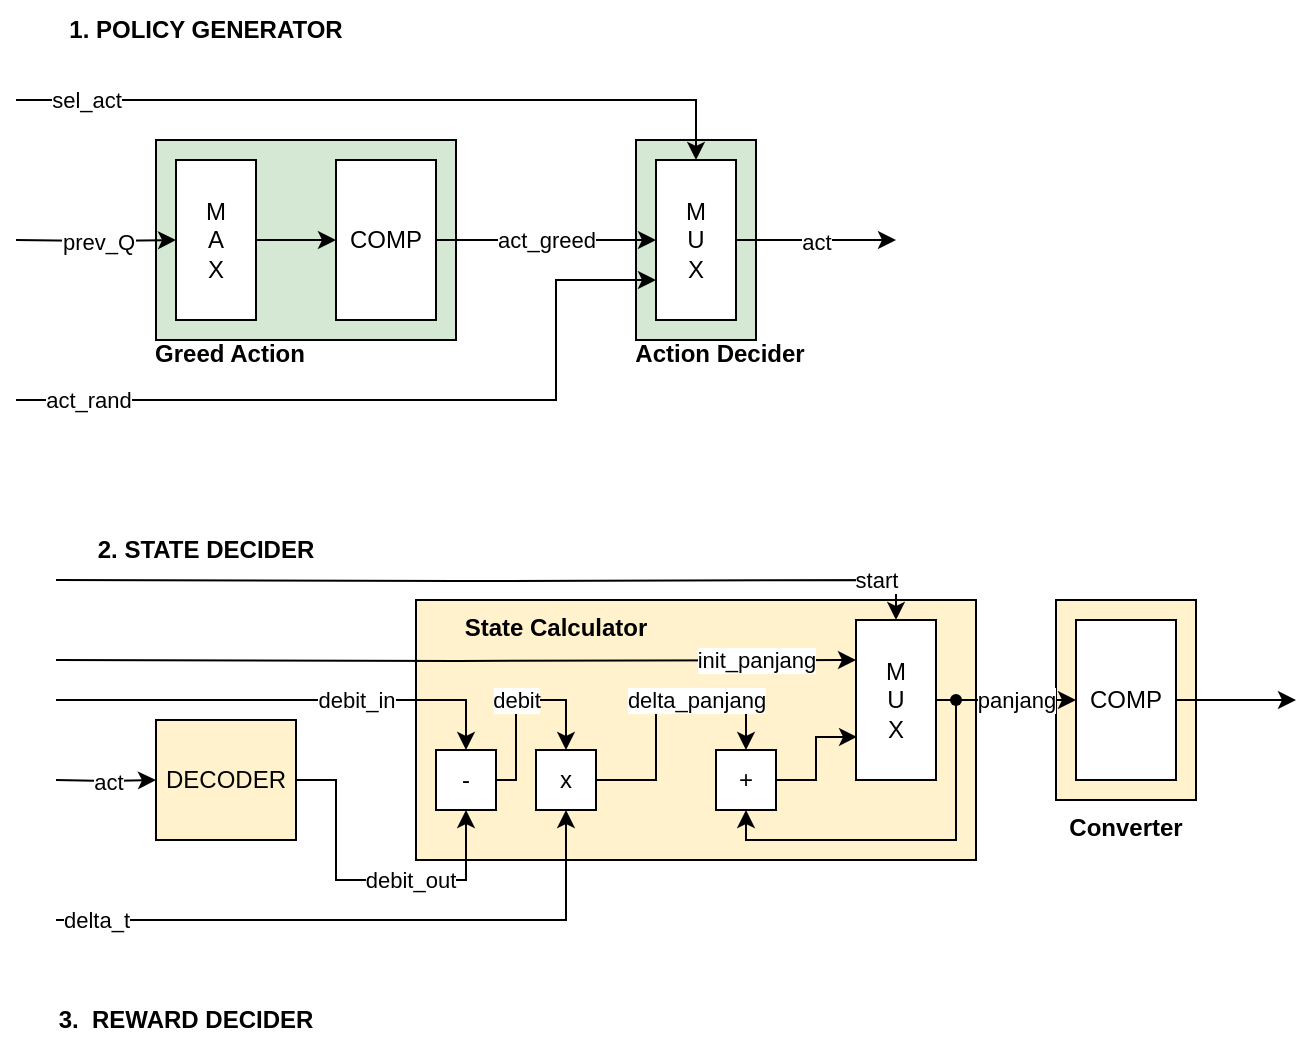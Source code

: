<mxfile version="16.4.7" type="github">
  <diagram id="ibiOQKyL-mADjhCVZYJ8" name="Sub-System">
    <mxGraphModel dx="1217" dy="521" grid="1" gridSize="10" guides="1" tooltips="1" connect="1" arrows="1" fold="1" page="1" pageScale="1" pageWidth="850" pageHeight="1100" math="0" shadow="0">
      <root>
        <mxCell id="0" />
        <mxCell id="1" parent="0" />
        <mxCell id="8Y_S_hFf_7bJ75hY1ZtG-90" value="" style="rounded=0;whiteSpace=wrap;html=1;fillColor=#FFF2CC;" vertex="1" parent="1">
          <mxGeometry x="540" y="340" width="70" height="100" as="geometry" />
        </mxCell>
        <mxCell id="8Y_S_hFf_7bJ75hY1ZtG-87" value="" style="rounded=0;whiteSpace=wrap;html=1;fillColor=#FFF2CC;" vertex="1" parent="1">
          <mxGeometry x="220" y="340" width="280" height="130" as="geometry" />
        </mxCell>
        <mxCell id="8Y_S_hFf_7bJ75hY1ZtG-8" value="" style="rounded=0;whiteSpace=wrap;html=1;fillColor=#D5E8D4;" vertex="1" parent="1">
          <mxGeometry x="330" y="110" width="60" height="100" as="geometry" />
        </mxCell>
        <mxCell id="8Y_S_hFf_7bJ75hY1ZtG-7" value="" style="rounded=0;whiteSpace=wrap;html=1;fillColor=#D5E8D4;" vertex="1" parent="1">
          <mxGeometry x="90" y="110" width="150" height="100" as="geometry" />
        </mxCell>
        <mxCell id="8Y_S_hFf_7bJ75hY1ZtG-1" value="1. POLICY GENERATOR" style="text;html=1;strokeColor=none;fillColor=none;align=center;verticalAlign=middle;whiteSpace=wrap;rounded=0;fontStyle=1" vertex="1" parent="1">
          <mxGeometry x="40" y="40" width="150" height="30" as="geometry" />
        </mxCell>
        <mxCell id="8Y_S_hFf_7bJ75hY1ZtG-5" value="" style="edgeStyle=orthogonalEdgeStyle;rounded=0;orthogonalLoop=1;jettySize=auto;html=1;" edge="1" parent="1" source="8Y_S_hFf_7bJ75hY1ZtG-2" target="8Y_S_hFf_7bJ75hY1ZtG-3">
          <mxGeometry relative="1" as="geometry" />
        </mxCell>
        <mxCell id="8Y_S_hFf_7bJ75hY1ZtG-2" value="M&lt;br&gt;A&lt;br&gt;X" style="rounded=0;whiteSpace=wrap;html=1;" vertex="1" parent="1">
          <mxGeometry x="100" y="120" width="40" height="80" as="geometry" />
        </mxCell>
        <mxCell id="8Y_S_hFf_7bJ75hY1ZtG-6" value="act_greed" style="edgeStyle=orthogonalEdgeStyle;rounded=0;orthogonalLoop=1;jettySize=auto;html=1;" edge="1" parent="1" source="8Y_S_hFf_7bJ75hY1ZtG-3" target="8Y_S_hFf_7bJ75hY1ZtG-4">
          <mxGeometry relative="1" as="geometry" />
        </mxCell>
        <mxCell id="8Y_S_hFf_7bJ75hY1ZtG-3" value="COMP" style="rounded=0;whiteSpace=wrap;html=1;" vertex="1" parent="1">
          <mxGeometry x="180" y="120" width="50" height="80" as="geometry" />
        </mxCell>
        <mxCell id="8Y_S_hFf_7bJ75hY1ZtG-14" value="act" style="edgeStyle=orthogonalEdgeStyle;rounded=0;orthogonalLoop=1;jettySize=auto;html=1;" edge="1" parent="1" source="8Y_S_hFf_7bJ75hY1ZtG-4">
          <mxGeometry relative="1" as="geometry">
            <mxPoint x="460" y="160" as="targetPoint" />
          </mxGeometry>
        </mxCell>
        <mxCell id="8Y_S_hFf_7bJ75hY1ZtG-4" value="M&lt;br&gt;U&lt;br&gt;X" style="rounded=0;whiteSpace=wrap;html=1;" vertex="1" parent="1">
          <mxGeometry x="340" y="120" width="40" height="80" as="geometry" />
        </mxCell>
        <mxCell id="8Y_S_hFf_7bJ75hY1ZtG-11" value="prev_Q" style="edgeStyle=orthogonalEdgeStyle;rounded=0;orthogonalLoop=1;jettySize=auto;html=1;entryX=0;entryY=0.5;entryDx=0;entryDy=0;" edge="1" parent="1" target="8Y_S_hFf_7bJ75hY1ZtG-2">
          <mxGeometry relative="1" as="geometry">
            <mxPoint x="20" y="160" as="sourcePoint" />
          </mxGeometry>
        </mxCell>
        <mxCell id="8Y_S_hFf_7bJ75hY1ZtG-15" value="&lt;b&gt;Greed Action&lt;/b&gt;" style="text;html=1;strokeColor=none;fillColor=none;align=center;verticalAlign=middle;whiteSpace=wrap;rounded=0;" vertex="1" parent="1">
          <mxGeometry x="87" y="204" width="80" height="26" as="geometry" />
        </mxCell>
        <mxCell id="8Y_S_hFf_7bJ75hY1ZtG-16" value="&lt;b&gt;Action Decider&lt;/b&gt;" style="text;html=1;strokeColor=none;fillColor=none;align=center;verticalAlign=middle;whiteSpace=wrap;rounded=0;" vertex="1" parent="1">
          <mxGeometry x="322" y="203" width="100" height="27" as="geometry" />
        </mxCell>
        <mxCell id="8Y_S_hFf_7bJ75hY1ZtG-18" value="sel_act" style="edgeStyle=orthogonalEdgeStyle;rounded=0;orthogonalLoop=1;jettySize=auto;html=1;entryX=0.5;entryY=0;entryDx=0;entryDy=0;" edge="1" parent="1" target="8Y_S_hFf_7bJ75hY1ZtG-4">
          <mxGeometry x="-0.81" relative="1" as="geometry">
            <mxPoint x="20" y="90" as="sourcePoint" />
            <Array as="points">
              <mxPoint x="20" y="90" />
              <mxPoint x="360" y="90" />
            </Array>
            <mxPoint as="offset" />
          </mxGeometry>
        </mxCell>
        <mxCell id="8Y_S_hFf_7bJ75hY1ZtG-20" value="act_rand" style="edgeStyle=orthogonalEdgeStyle;rounded=0;orthogonalLoop=1;jettySize=auto;html=1;entryX=0;entryY=0.75;entryDx=0;entryDy=0;" edge="1" parent="1" target="8Y_S_hFf_7bJ75hY1ZtG-4">
          <mxGeometry x="-0.814" relative="1" as="geometry">
            <mxPoint x="20" y="240" as="sourcePoint" />
            <Array as="points">
              <mxPoint x="20" y="240" />
              <mxPoint x="290" y="240" />
              <mxPoint x="290" y="180" />
            </Array>
            <mxPoint as="offset" />
          </mxGeometry>
        </mxCell>
        <mxCell id="8Y_S_hFf_7bJ75hY1ZtG-24" value="2. STATE DECIDER" style="text;html=1;strokeColor=none;fillColor=none;align=center;verticalAlign=middle;whiteSpace=wrap;rounded=0;fontStyle=1" vertex="1" parent="1">
          <mxGeometry x="40" y="300" width="150" height="30" as="geometry" />
        </mxCell>
        <mxCell id="8Y_S_hFf_7bJ75hY1ZtG-39" value="debit_out" style="edgeStyle=orthogonalEdgeStyle;rounded=0;orthogonalLoop=1;jettySize=auto;html=1;entryX=0.5;entryY=1;entryDx=0;entryDy=0;" edge="1" parent="1" source="8Y_S_hFf_7bJ75hY1ZtG-36" target="8Y_S_hFf_7bJ75hY1ZtG-38">
          <mxGeometry x="0.25" relative="1" as="geometry">
            <Array as="points">
              <mxPoint x="180" y="430" />
              <mxPoint x="180" y="480" />
              <mxPoint x="245" y="480" />
            </Array>
            <mxPoint as="offset" />
          </mxGeometry>
        </mxCell>
        <mxCell id="8Y_S_hFf_7bJ75hY1ZtG-36" value="DECODER" style="rounded=0;whiteSpace=wrap;html=1;fillColor=#FFF2CC;" vertex="1" parent="1">
          <mxGeometry x="90" y="400" width="70" height="60" as="geometry" />
        </mxCell>
        <mxCell id="8Y_S_hFf_7bJ75hY1ZtG-54" value="delta_panjang" style="edgeStyle=orthogonalEdgeStyle;rounded=0;orthogonalLoop=1;jettySize=auto;html=1;entryX=0.5;entryY=0;entryDx=0;entryDy=0;" edge="1" parent="1" source="8Y_S_hFf_7bJ75hY1ZtG-37" target="8Y_S_hFf_7bJ75hY1ZtG-53">
          <mxGeometry x="0.286" relative="1" as="geometry">
            <Array as="points">
              <mxPoint x="340" y="430" />
              <mxPoint x="340" y="390" />
              <mxPoint x="385" y="390" />
            </Array>
            <mxPoint as="offset" />
          </mxGeometry>
        </mxCell>
        <mxCell id="8Y_S_hFf_7bJ75hY1ZtG-37" value="x" style="rounded=0;whiteSpace=wrap;html=1;fillColor=#FFFFFF;" vertex="1" parent="1">
          <mxGeometry x="280" y="415" width="30" height="30" as="geometry" />
        </mxCell>
        <mxCell id="8Y_S_hFf_7bJ75hY1ZtG-42" value="debit" style="edgeStyle=orthogonalEdgeStyle;rounded=0;orthogonalLoop=1;jettySize=auto;html=1;" edge="1" parent="1" source="8Y_S_hFf_7bJ75hY1ZtG-38" target="8Y_S_hFf_7bJ75hY1ZtG-37">
          <mxGeometry relative="1" as="geometry">
            <Array as="points">
              <mxPoint x="270" y="430" />
              <mxPoint x="270" y="390" />
              <mxPoint x="295" y="390" />
            </Array>
          </mxGeometry>
        </mxCell>
        <mxCell id="8Y_S_hFf_7bJ75hY1ZtG-38" value="-" style="rounded=0;whiteSpace=wrap;html=1;fillColor=#FFFFFF;" vertex="1" parent="1">
          <mxGeometry x="230" y="415" width="30" height="30" as="geometry" />
        </mxCell>
        <mxCell id="8Y_S_hFf_7bJ75hY1ZtG-41" value="debit_in" style="edgeStyle=orthogonalEdgeStyle;rounded=0;orthogonalLoop=1;jettySize=auto;html=1;entryX=0.5;entryY=0;entryDx=0;entryDy=0;" edge="1" parent="1" target="8Y_S_hFf_7bJ75hY1ZtG-38">
          <mxGeometry x="0.304" relative="1" as="geometry">
            <mxPoint x="40" y="390" as="sourcePoint" />
            <mxPoint x="245" y="400" as="targetPoint" />
            <Array as="points">
              <mxPoint x="40" y="390" />
              <mxPoint x="245" y="390" />
            </Array>
            <mxPoint as="offset" />
          </mxGeometry>
        </mxCell>
        <mxCell id="8Y_S_hFf_7bJ75hY1ZtG-44" value="delta_t" style="edgeStyle=orthogonalEdgeStyle;rounded=0;orthogonalLoop=1;jettySize=auto;html=1;entryX=0.5;entryY=1;entryDx=0;entryDy=0;" edge="1" parent="1" target="8Y_S_hFf_7bJ75hY1ZtG-37">
          <mxGeometry x="-0.871" relative="1" as="geometry">
            <mxPoint x="40" y="500" as="sourcePoint" />
            <Array as="points">
              <mxPoint x="40" y="500" />
              <mxPoint x="295" y="500" />
            </Array>
            <mxPoint as="offset" />
          </mxGeometry>
        </mxCell>
        <mxCell id="8Y_S_hFf_7bJ75hY1ZtG-57" value="" style="edgeStyle=orthogonalEdgeStyle;rounded=0;orthogonalLoop=1;jettySize=auto;html=1;endArrow=none;html=1;rounded=0;exitX=1;exitY=0.5;exitDx=0;exitDy=0;" edge="1" parent="1" source="8Y_S_hFf_7bJ75hY1ZtG-45" target="8Y_S_hFf_7bJ75hY1ZtG-56">
          <mxGeometry x="0.429" relative="1" as="geometry">
            <mxPoint x="466" y="390.012" as="sourcePoint" />
            <mxPoint x="511" y="390" as="targetPoint" />
            <mxPoint as="offset" />
          </mxGeometry>
        </mxCell>
        <mxCell id="8Y_S_hFf_7bJ75hY1ZtG-45" value="M&lt;br&gt;U&lt;br&gt;X" style="rounded=0;whiteSpace=wrap;html=1;fillColor=#FFFFFF;" vertex="1" parent="1">
          <mxGeometry x="440" y="350" width="40" height="80" as="geometry" />
        </mxCell>
        <mxCell id="8Y_S_hFf_7bJ75hY1ZtG-48" value="init_panjang" style="edgeStyle=orthogonalEdgeStyle;rounded=0;orthogonalLoop=1;jettySize=auto;html=1;entryX=0;entryY=0.25;entryDx=0;entryDy=0;" edge="1" parent="1" target="8Y_S_hFf_7bJ75hY1ZtG-45">
          <mxGeometry x="0.75" relative="1" as="geometry">
            <mxPoint x="40" y="370" as="sourcePoint" />
            <mxPoint as="offset" />
          </mxGeometry>
        </mxCell>
        <mxCell id="8Y_S_hFf_7bJ75hY1ZtG-50" value="act" style="edgeStyle=orthogonalEdgeStyle;rounded=0;orthogonalLoop=1;jettySize=auto;html=1;" edge="1" parent="1" target="8Y_S_hFf_7bJ75hY1ZtG-36">
          <mxGeometry relative="1" as="geometry">
            <mxPoint x="40.0" y="430" as="sourcePoint" />
          </mxGeometry>
        </mxCell>
        <mxCell id="8Y_S_hFf_7bJ75hY1ZtG-52" value="start" style="edgeStyle=orthogonalEdgeStyle;rounded=0;orthogonalLoop=1;jettySize=auto;html=1;entryX=0.5;entryY=0;entryDx=0;entryDy=0;" edge="1" parent="1" target="8Y_S_hFf_7bJ75hY1ZtG-45">
          <mxGeometry x="0.864" relative="1" as="geometry">
            <mxPoint x="40" y="330" as="sourcePoint" />
            <mxPoint as="offset" />
          </mxGeometry>
        </mxCell>
        <mxCell id="8Y_S_hFf_7bJ75hY1ZtG-66" style="edgeStyle=orthogonalEdgeStyle;rounded=0;orthogonalLoop=1;jettySize=auto;html=1;entryX=0.013;entryY=0.731;entryDx=0;entryDy=0;entryPerimeter=0;" edge="1" parent="1" source="8Y_S_hFf_7bJ75hY1ZtG-53" target="8Y_S_hFf_7bJ75hY1ZtG-45">
          <mxGeometry relative="1" as="geometry">
            <Array as="points">
              <mxPoint x="420" y="430" />
              <mxPoint x="420" y="408" />
            </Array>
          </mxGeometry>
        </mxCell>
        <mxCell id="8Y_S_hFf_7bJ75hY1ZtG-53" value="+" style="rounded=0;whiteSpace=wrap;html=1;fillColor=#FFFFFF;" vertex="1" parent="1">
          <mxGeometry x="370" y="415" width="30" height="30" as="geometry" />
        </mxCell>
        <mxCell id="8Y_S_hFf_7bJ75hY1ZtG-58" style="edgeStyle=orthogonalEdgeStyle;rounded=0;orthogonalLoop=1;jettySize=auto;html=1;entryX=0.5;entryY=1;entryDx=0;entryDy=0;" edge="1" parent="1" source="8Y_S_hFf_7bJ75hY1ZtG-56" target="8Y_S_hFf_7bJ75hY1ZtG-53">
          <mxGeometry relative="1" as="geometry">
            <Array as="points">
              <mxPoint x="490" y="460" />
              <mxPoint x="385" y="460" />
            </Array>
          </mxGeometry>
        </mxCell>
        <mxCell id="8Y_S_hFf_7bJ75hY1ZtG-59" value="panjang" style="edgeStyle=orthogonalEdgeStyle;rounded=0;orthogonalLoop=1;jettySize=auto;html=1;entryX=0;entryY=0.5;entryDx=0;entryDy=0;" edge="1" parent="1" source="8Y_S_hFf_7bJ75hY1ZtG-56" target="8Y_S_hFf_7bJ75hY1ZtG-89">
          <mxGeometry relative="1" as="geometry">
            <mxPoint x="560" y="390" as="targetPoint" />
            <mxPoint as="offset" />
          </mxGeometry>
        </mxCell>
        <mxCell id="8Y_S_hFf_7bJ75hY1ZtG-56" value="" style="shape=waypoint;sketch=0;fillStyle=solid;size=6;pointerEvents=1;points=[];fillColor=none;resizable=0;rotatable=0;perimeter=centerPerimeter;snapToPoint=1;" vertex="1" parent="1">
          <mxGeometry x="470" y="370" width="40" height="40" as="geometry" />
        </mxCell>
        <mxCell id="8Y_S_hFf_7bJ75hY1ZtG-86" value="3.&amp;nbsp; REWARD DECIDER" style="text;html=1;strokeColor=none;fillColor=none;align=center;verticalAlign=middle;whiteSpace=wrap;rounded=0;fontStyle=1" vertex="1" parent="1">
          <mxGeometry x="30" y="535" width="150" height="30" as="geometry" />
        </mxCell>
        <mxCell id="8Y_S_hFf_7bJ75hY1ZtG-88" value="&lt;b&gt;State Calculator&lt;/b&gt;" style="text;html=1;strokeColor=none;fillColor=none;align=center;verticalAlign=middle;whiteSpace=wrap;rounded=0;" vertex="1" parent="1">
          <mxGeometry x="220" y="340" width="140" height="27" as="geometry" />
        </mxCell>
        <mxCell id="8Y_S_hFf_7bJ75hY1ZtG-91" style="edgeStyle=orthogonalEdgeStyle;rounded=0;orthogonalLoop=1;jettySize=auto;html=1;" edge="1" parent="1" source="8Y_S_hFf_7bJ75hY1ZtG-89">
          <mxGeometry relative="1" as="geometry">
            <mxPoint x="660" y="390" as="targetPoint" />
          </mxGeometry>
        </mxCell>
        <mxCell id="8Y_S_hFf_7bJ75hY1ZtG-89" value="COMP" style="rounded=0;whiteSpace=wrap;html=1;" vertex="1" parent="1">
          <mxGeometry x="550" y="350" width="50" height="80" as="geometry" />
        </mxCell>
        <mxCell id="8Y_S_hFf_7bJ75hY1ZtG-92" value="&lt;b&gt;Converter&lt;/b&gt;" style="text;html=1;strokeColor=none;fillColor=none;align=center;verticalAlign=middle;whiteSpace=wrap;rounded=0;" vertex="1" parent="1">
          <mxGeometry x="540" y="440" width="70" height="27" as="geometry" />
        </mxCell>
      </root>
    </mxGraphModel>
  </diagram>
</mxfile>
